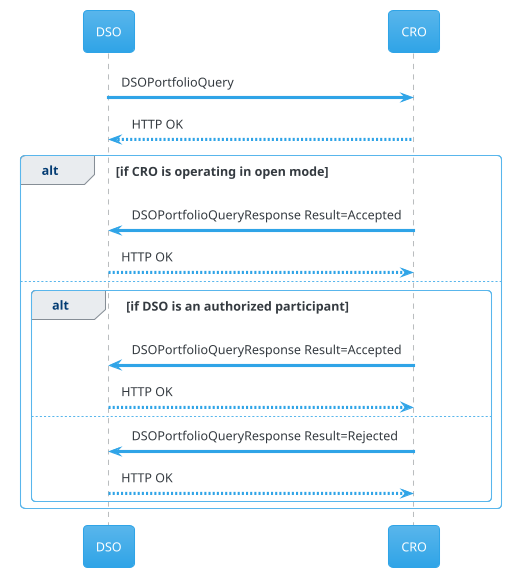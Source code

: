 @startuml
!theme cerulean

participant DSO
participant CRO

DSO -> CRO: DSOPortfolioQuery
DSO <-- CRO: HTTP OK

alt if CRO is operating in open mode
    DSO <- CRO: DSOPortfolioQueryResponse Result=Accepted
    DSO --> CRO: HTTP OK
else
    alt if DSO is an authorized participant
        DSO <- CRO: DSOPortfolioQueryResponse Result=Accepted
        DSO --> CRO: HTTP OK
    else
        DSO <- CRO: DSOPortfolioQueryResponse Result=Rejected
        DSO --> CRO: HTTP OK
    end
end

@enduml